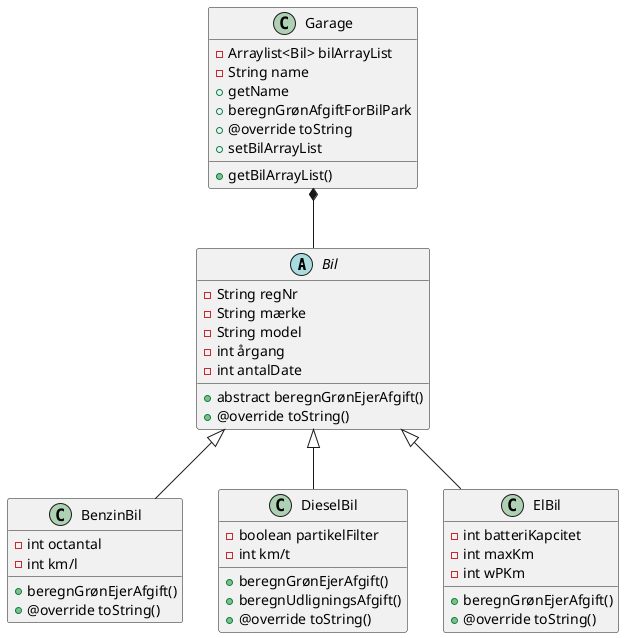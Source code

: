 @startuml
'https://plantuml.com/class-diagram

abstract class Bil
class BenzinBil
class DieselBil
class ElBil
class Garage

Garage : - Arraylist<Bil> bilArrayList
Garage : - String name
Garage : + getBilArrayList()
Garage : + getName
Garage : + beregnGrønAfgiftForBilPark
Garage : + @override toString
Garage : + setBilArrayList

Bil : - String regNr
Bil : - String mærke
Bil : - String model
Bil : - int årgang
Bil : - int antalDate
Bil : + abstract beregnGrønEjerAfgift()
Bil : + @override toString()

BenzinBil : - int octantal
BenzinBil : - int km/l
BenzinBil : + beregnGrønEjerAfgift()
BenzinBil : + @override toString()

DieselBil : - boolean partikelFilter
DieselBil : - int km/t
DieselBil : + beregnGrønEjerAfgift()
DieselBil : + beregnUdligningsAfgift()
DieselBil : + @override toString()

ElBil : - int batteriKapcitet
ElBil : - int maxKm
ElBil : - int wPKm
ElBil : + beregnGrønEjerAfgift()
ElBil : + @override toString()

Bil <|-- BenzinBil
Bil <|-- DieselBil
Bil <|-- ElBil
Garage *-- Bil
@enduml